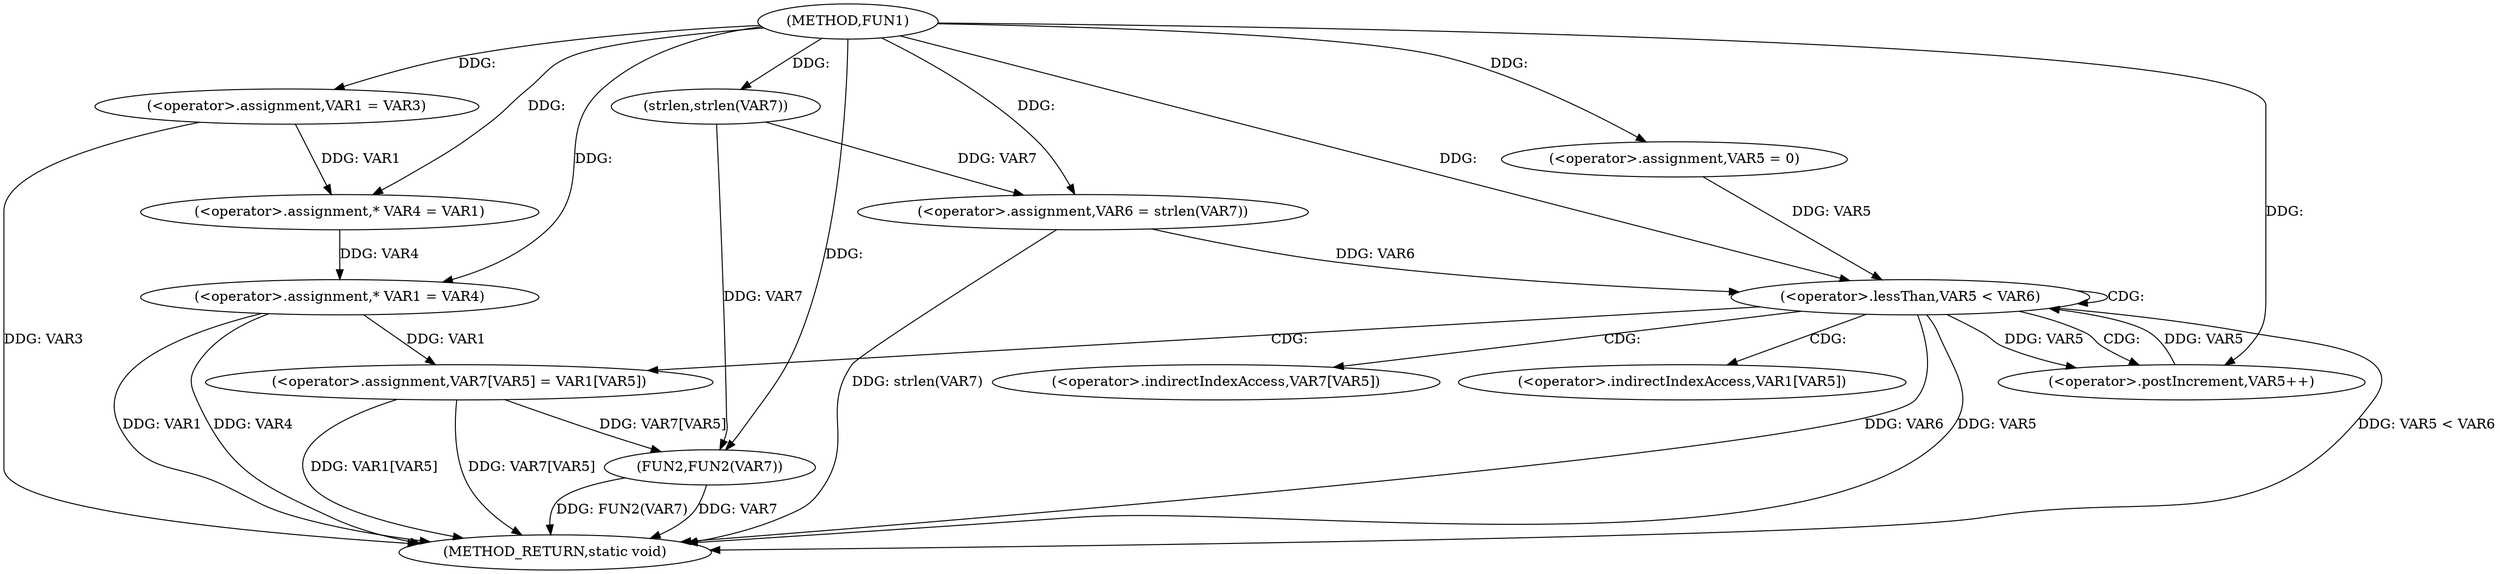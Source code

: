 digraph FUN1 {  
"1000100" [label = "(METHOD,FUN1)" ]
"1000144" [label = "(METHOD_RETURN,static void)" ]
"1000105" [label = "(<operator>.assignment,VAR1 = VAR3)" ]
"1000110" [label = "(<operator>.assignment,* VAR4 = VAR1)" ]
"1000114" [label = "(<operator>.assignment,* VAR1 = VAR4)" ]
"1000121" [label = "(<operator>.assignment,VAR6 = strlen(VAR7))" ]
"1000123" [label = "(strlen,strlen(VAR7))" ]
"1000126" [label = "(<operator>.assignment,VAR5 = 0)" ]
"1000129" [label = "(<operator>.lessThan,VAR5 < VAR6)" ]
"1000132" [label = "(<operator>.postIncrement,VAR5++)" ]
"1000135" [label = "(<operator>.assignment,VAR7[VAR5] = VAR1[VAR5])" ]
"1000142" [label = "(FUN2,FUN2(VAR7))" ]
"1000136" [label = "(<operator>.indirectIndexAccess,VAR7[VAR5])" ]
"1000139" [label = "(<operator>.indirectIndexAccess,VAR1[VAR5])" ]
  "1000142" -> "1000144"  [ label = "DDG: FUN2(VAR7)"] 
  "1000105" -> "1000144"  [ label = "DDG: VAR3"] 
  "1000129" -> "1000144"  [ label = "DDG: VAR5 < VAR6"] 
  "1000114" -> "1000144"  [ label = "DDG: VAR4"] 
  "1000129" -> "1000144"  [ label = "DDG: VAR6"] 
  "1000129" -> "1000144"  [ label = "DDG: VAR5"] 
  "1000121" -> "1000144"  [ label = "DDG: strlen(VAR7)"] 
  "1000135" -> "1000144"  [ label = "DDG: VAR1[VAR5]"] 
  "1000114" -> "1000144"  [ label = "DDG: VAR1"] 
  "1000142" -> "1000144"  [ label = "DDG: VAR7"] 
  "1000135" -> "1000144"  [ label = "DDG: VAR7[VAR5]"] 
  "1000100" -> "1000105"  [ label = "DDG: "] 
  "1000105" -> "1000110"  [ label = "DDG: VAR1"] 
  "1000100" -> "1000110"  [ label = "DDG: "] 
  "1000110" -> "1000114"  [ label = "DDG: VAR4"] 
  "1000100" -> "1000114"  [ label = "DDG: "] 
  "1000123" -> "1000121"  [ label = "DDG: VAR7"] 
  "1000100" -> "1000121"  [ label = "DDG: "] 
  "1000100" -> "1000123"  [ label = "DDG: "] 
  "1000100" -> "1000126"  [ label = "DDG: "] 
  "1000126" -> "1000129"  [ label = "DDG: VAR5"] 
  "1000132" -> "1000129"  [ label = "DDG: VAR5"] 
  "1000100" -> "1000129"  [ label = "DDG: "] 
  "1000121" -> "1000129"  [ label = "DDG: VAR6"] 
  "1000129" -> "1000132"  [ label = "DDG: VAR5"] 
  "1000100" -> "1000132"  [ label = "DDG: "] 
  "1000114" -> "1000135"  [ label = "DDG: VAR1"] 
  "1000135" -> "1000142"  [ label = "DDG: VAR7[VAR5]"] 
  "1000123" -> "1000142"  [ label = "DDG: VAR7"] 
  "1000100" -> "1000142"  [ label = "DDG: "] 
  "1000129" -> "1000132"  [ label = "CDG: "] 
  "1000129" -> "1000129"  [ label = "CDG: "] 
  "1000129" -> "1000139"  [ label = "CDG: "] 
  "1000129" -> "1000135"  [ label = "CDG: "] 
  "1000129" -> "1000136"  [ label = "CDG: "] 
}
